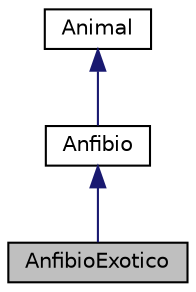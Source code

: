 digraph "AnfibioExotico"
{
  edge [fontname="Helvetica",fontsize="10",labelfontname="Helvetica",labelfontsize="10"];
  node [fontname="Helvetica",fontsize="10",shape=record];
  Node0 [label="AnfibioExotico",height=0.2,width=0.4,color="black", fillcolor="grey75", style="filled", fontcolor="black"];
  Node1 -> Node0 [dir="back",color="midnightblue",fontsize="10",style="solid",fontname="Helvetica"];
  Node1 [label="Anfibio",height=0.2,width=0.4,color="black", fillcolor="white", style="filled",URL="$class_anfibio.html"];
  Node2 -> Node1 [dir="back",color="midnightblue",fontsize="10",style="solid",fontname="Helvetica"];
  Node2 [label="Animal",height=0.2,width=0.4,color="black", fillcolor="white", style="filled",URL="$class_animal.html"];
}
